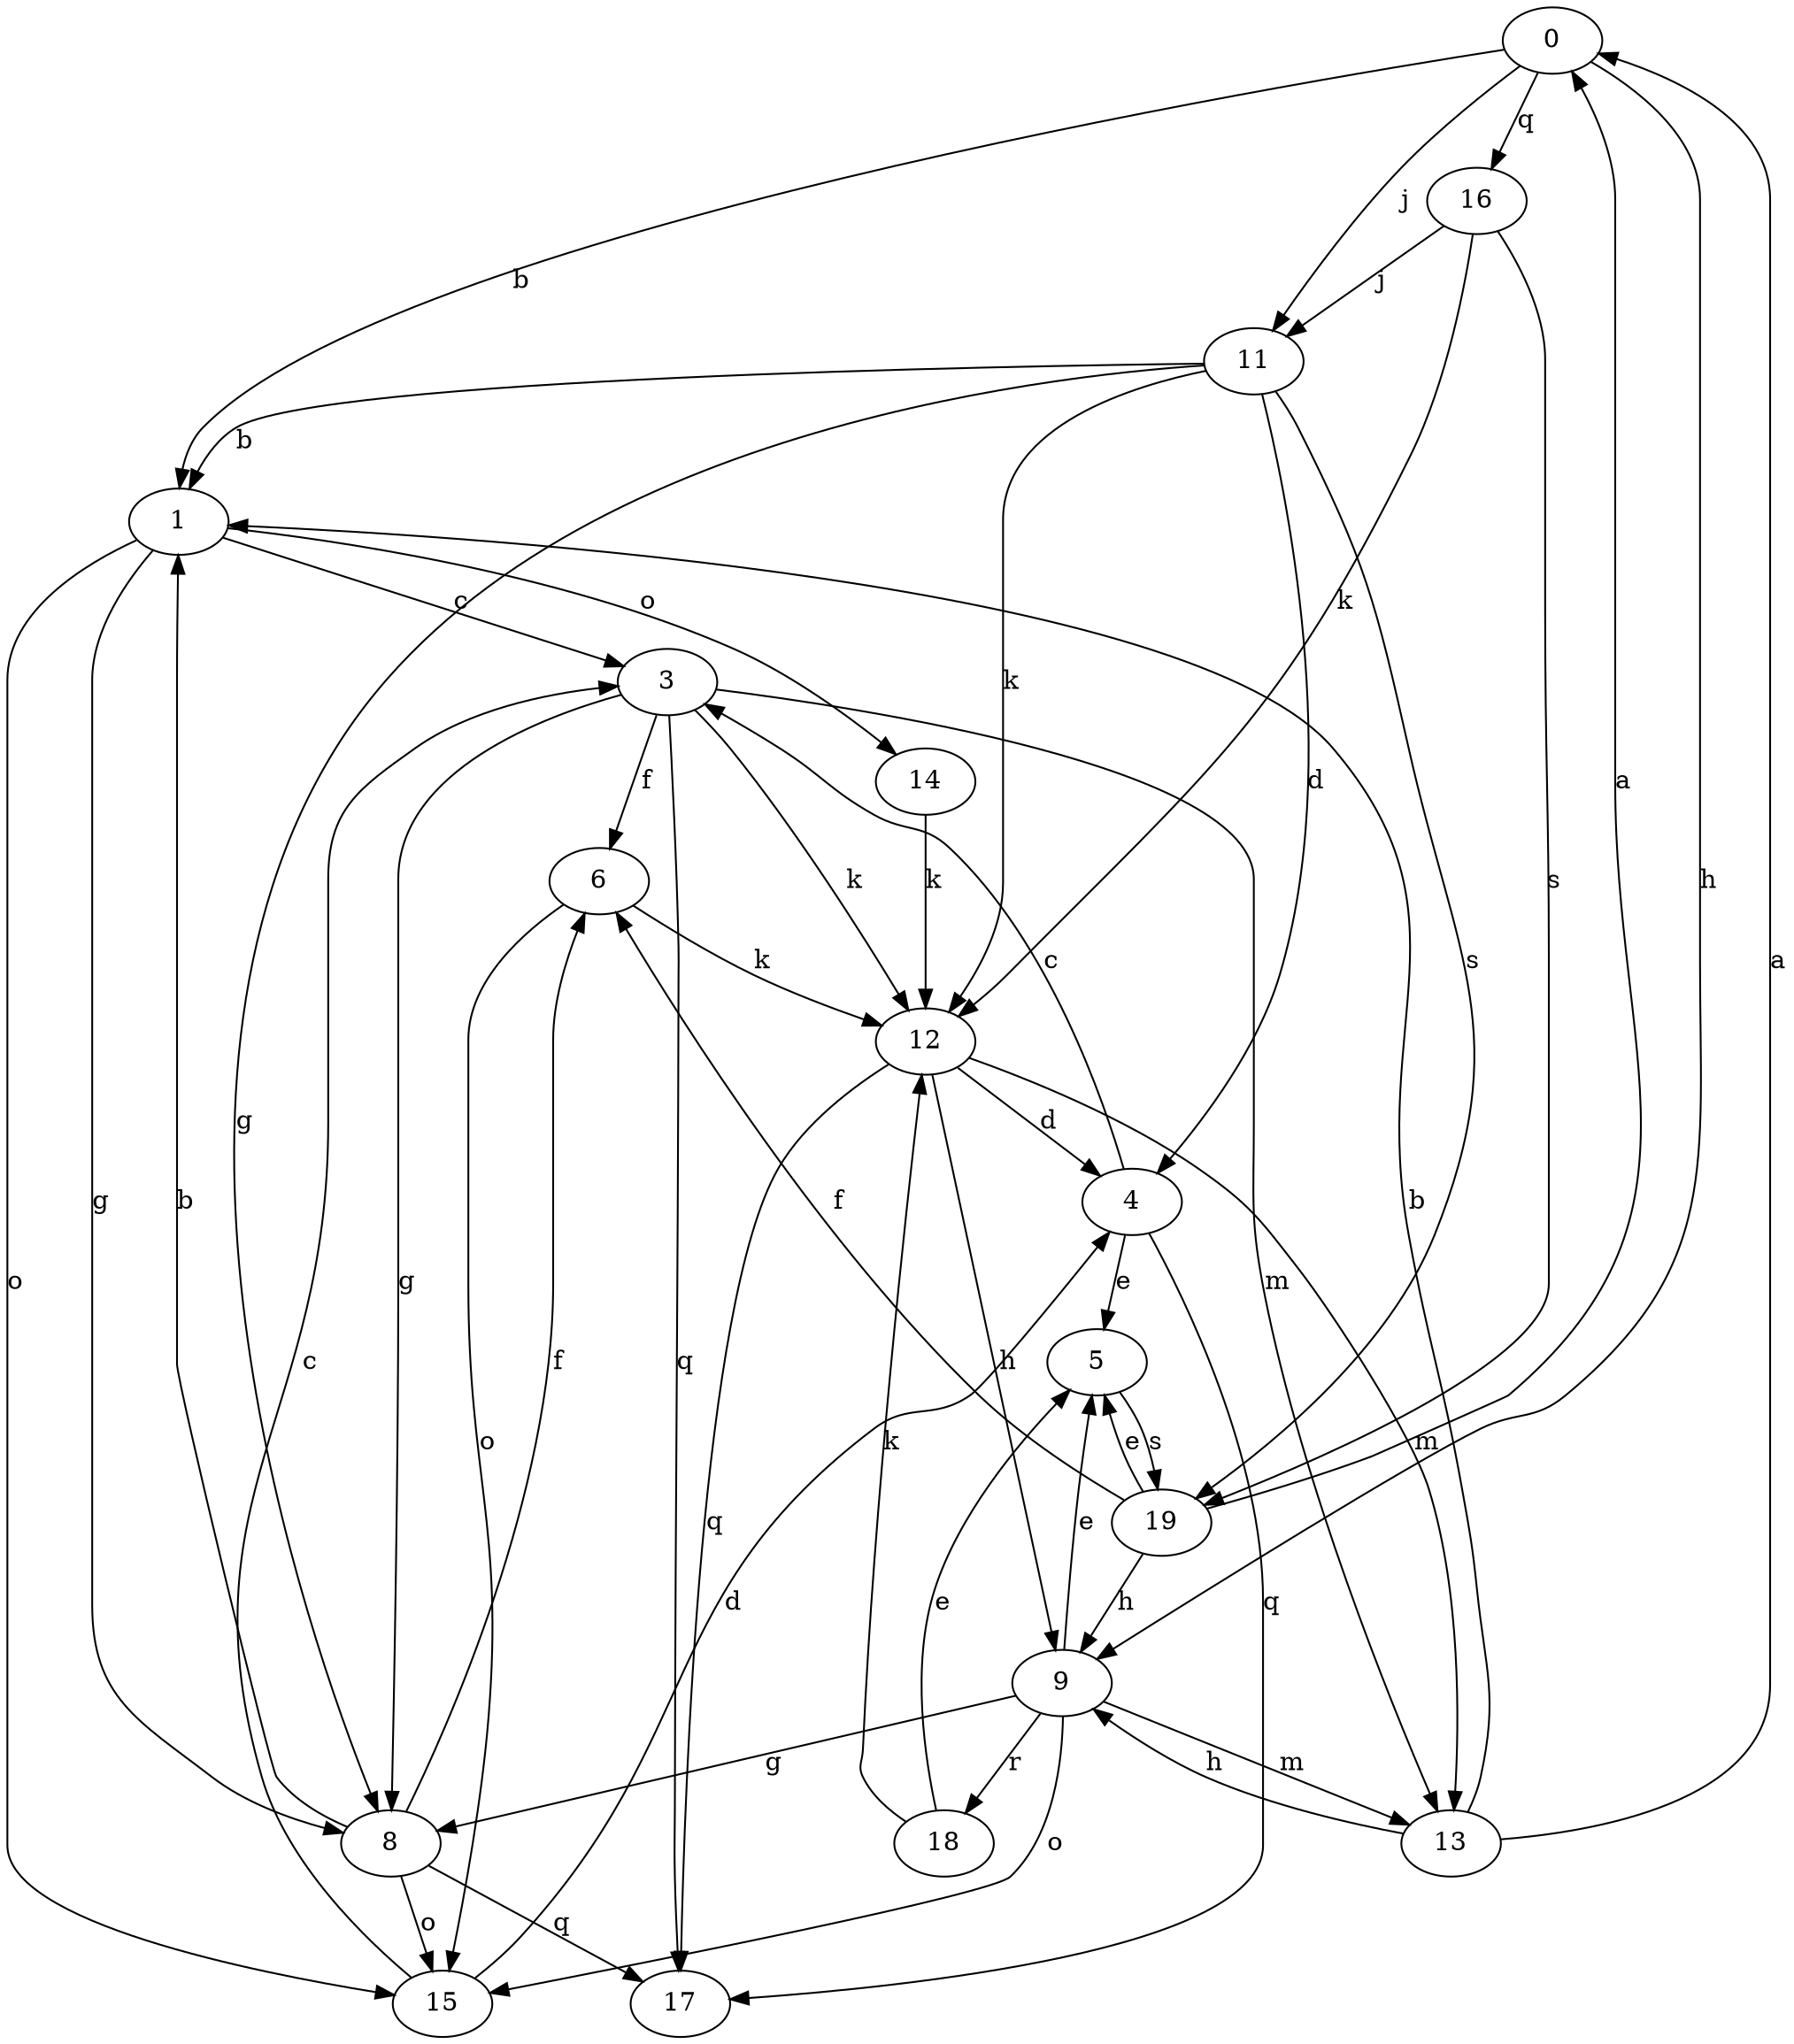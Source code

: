 strict digraph  {
0;
1;
3;
4;
5;
6;
8;
9;
11;
12;
13;
14;
15;
16;
17;
18;
19;
0 -> 1  [label=b];
0 -> 9  [label=h];
0 -> 11  [label=j];
0 -> 16  [label=q];
1 -> 3  [label=c];
1 -> 8  [label=g];
1 -> 14  [label=o];
1 -> 15  [label=o];
3 -> 6  [label=f];
3 -> 8  [label=g];
3 -> 12  [label=k];
3 -> 13  [label=m];
3 -> 17  [label=q];
4 -> 3  [label=c];
4 -> 5  [label=e];
4 -> 17  [label=q];
5 -> 19  [label=s];
6 -> 12  [label=k];
6 -> 15  [label=o];
8 -> 1  [label=b];
8 -> 6  [label=f];
8 -> 15  [label=o];
8 -> 17  [label=q];
9 -> 5  [label=e];
9 -> 8  [label=g];
9 -> 13  [label=m];
9 -> 15  [label=o];
9 -> 18  [label=r];
11 -> 1  [label=b];
11 -> 4  [label=d];
11 -> 8  [label=g];
11 -> 12  [label=k];
11 -> 19  [label=s];
12 -> 4  [label=d];
12 -> 9  [label=h];
12 -> 13  [label=m];
12 -> 17  [label=q];
13 -> 0  [label=a];
13 -> 1  [label=b];
13 -> 9  [label=h];
14 -> 12  [label=k];
15 -> 3  [label=c];
15 -> 4  [label=d];
16 -> 11  [label=j];
16 -> 12  [label=k];
16 -> 19  [label=s];
18 -> 5  [label=e];
18 -> 12  [label=k];
19 -> 0  [label=a];
19 -> 5  [label=e];
19 -> 6  [label=f];
19 -> 9  [label=h];
}
